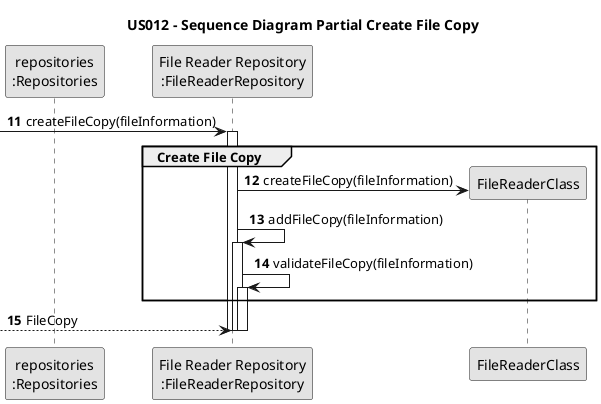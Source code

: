 @startuml
skinparam monochrome true
skinparam packageStyle rectangle
skinparam shadowing false

title US012 - Sequence Diagram Partial Create File Copy

autonumber 11

'hide footbox


participant "repositories\n:Repositories" as Repositories
participant "File Reader Repository\n:FileReaderRepository" as FileReaderRepository




                 -> FileReaderRepository : createFileCopy(fileInformation)
                                activate FileReaderRepository

                                group Create File Copy

                                FileReaderRepository -> FileReaderClass** : createFileCopy(fileInformation)

                                FileReaderRepository -> FileReaderRepository : addFileCopy(fileInformation)
                                activate FileReaderRepository

                                FileReaderRepository -> FileReaderRepository : validateFileCopy(fileInformation)
                                activate FileReaderRepository

                                end

                                --> FileReaderRepository : FileCopy
                                deactivate FileReaderRepository
                                deactivate FileReaderRepository
                                deactivate FileReaderRepository


@enduml